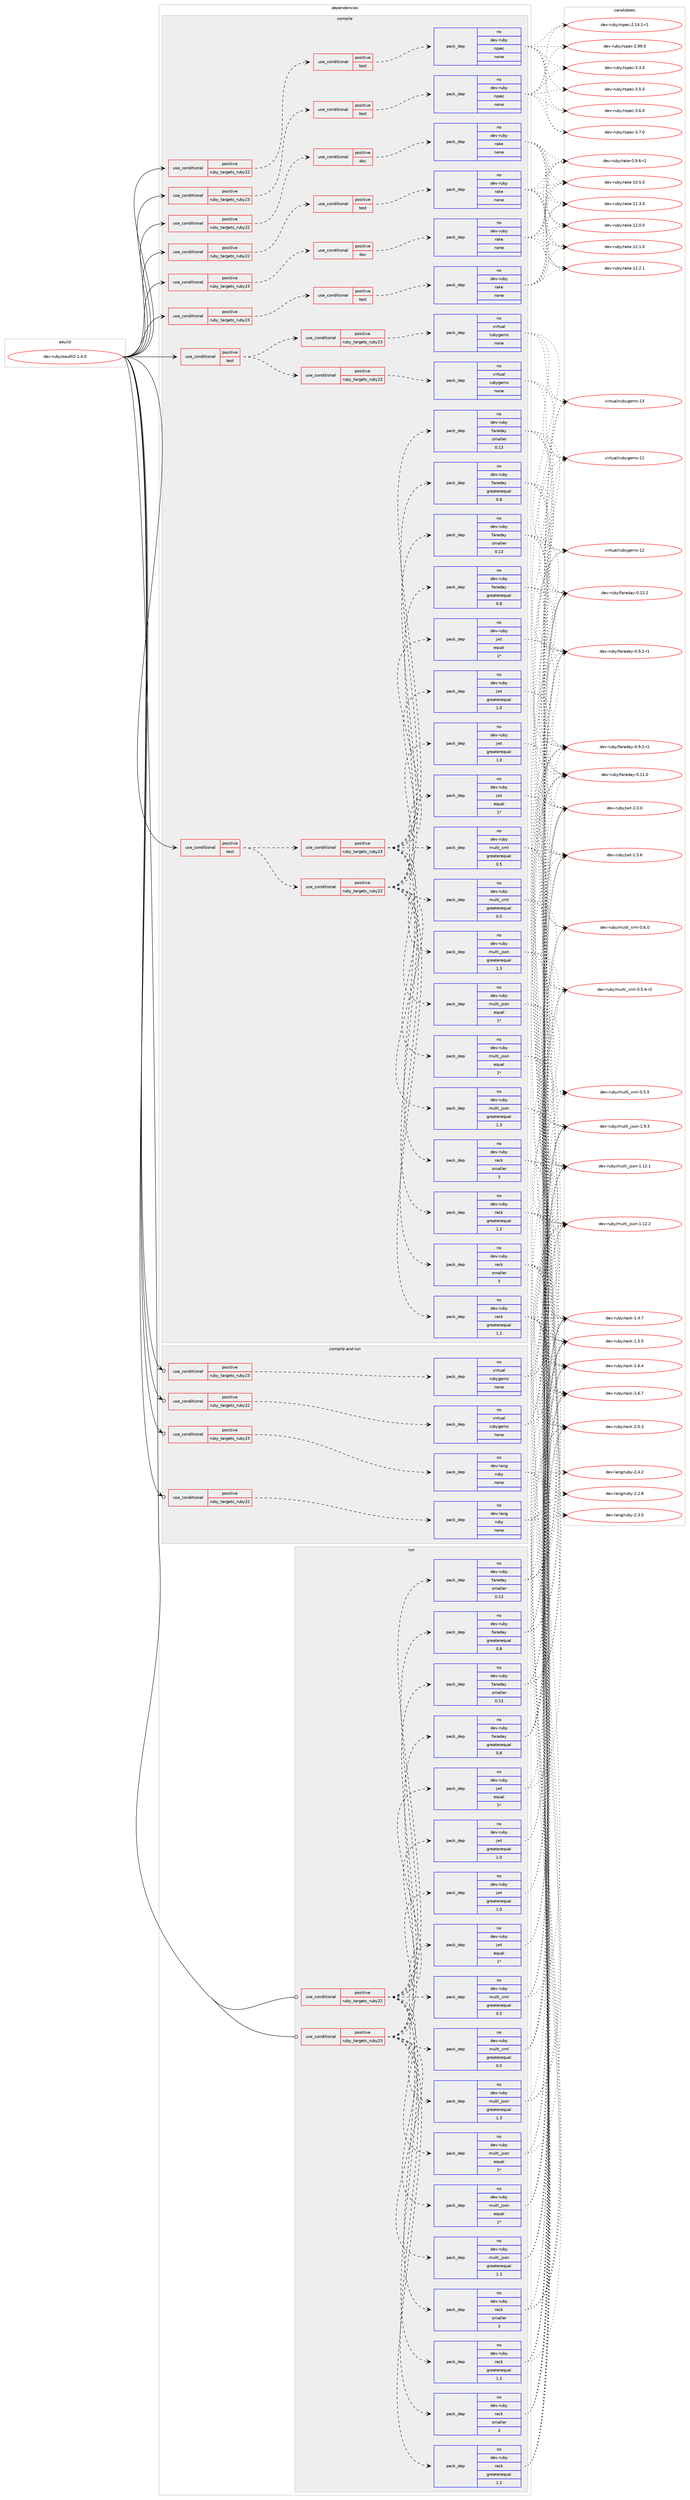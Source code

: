 digraph prolog {

# *************
# Graph options
# *************

newrank=true;
concentrate=true;
compound=true;
graph [rankdir=LR,fontname=Helvetica,fontsize=10,ranksep=1.5];#, ranksep=2.5, nodesep=0.2];
edge  [arrowhead=vee];
node  [fontname=Helvetica,fontsize=10];

# **********
# The ebuild
# **********

subgraph cluster_leftcol {
color=gray;
rank=same;
label=<<i>ebuild</i>>;
id [label="dev-ruby/oauth2-1.4.0", color=red, width=4, href="../dev-ruby/oauth2-1.4.0.svg"];
}

# ****************
# The dependencies
# ****************

subgraph cluster_midcol {
color=gray;
label=<<i>dependencies</i>>;
subgraph cluster_compile {
fillcolor="#eeeeee";
style=filled;
label=<<i>compile</i>>;
subgraph cond63906 {
dependency251743 [label=<<TABLE BORDER="0" CELLBORDER="1" CELLSPACING="0" CELLPADDING="4"><TR><TD ROWSPAN="3" CELLPADDING="10">use_conditional</TD></TR><TR><TD>positive</TD></TR><TR><TD>ruby_targets_ruby22</TD></TR></TABLE>>, shape=none, color=red];
subgraph cond63907 {
dependency251744 [label=<<TABLE BORDER="0" CELLBORDER="1" CELLSPACING="0" CELLPADDING="4"><TR><TD ROWSPAN="3" CELLPADDING="10">use_conditional</TD></TR><TR><TD>positive</TD></TR><TR><TD>doc</TD></TR></TABLE>>, shape=none, color=red];
subgraph pack183732 {
dependency251745 [label=<<TABLE BORDER="0" CELLBORDER="1" CELLSPACING="0" CELLPADDING="4" WIDTH="220"><TR><TD ROWSPAN="6" CELLPADDING="30">pack_dep</TD></TR><TR><TD WIDTH="110">no</TD></TR><TR><TD>dev-ruby</TD></TR><TR><TD>rake</TD></TR><TR><TD>none</TD></TR><TR><TD></TD></TR></TABLE>>, shape=none, color=blue];
}
dependency251744:e -> dependency251745:w [weight=20,style="dashed",arrowhead="vee"];
}
dependency251743:e -> dependency251744:w [weight=20,style="dashed",arrowhead="vee"];
}
id:e -> dependency251743:w [weight=20,style="solid",arrowhead="vee"];
subgraph cond63908 {
dependency251746 [label=<<TABLE BORDER="0" CELLBORDER="1" CELLSPACING="0" CELLPADDING="4"><TR><TD ROWSPAN="3" CELLPADDING="10">use_conditional</TD></TR><TR><TD>positive</TD></TR><TR><TD>ruby_targets_ruby22</TD></TR></TABLE>>, shape=none, color=red];
subgraph cond63909 {
dependency251747 [label=<<TABLE BORDER="0" CELLBORDER="1" CELLSPACING="0" CELLPADDING="4"><TR><TD ROWSPAN="3" CELLPADDING="10">use_conditional</TD></TR><TR><TD>positive</TD></TR><TR><TD>test</TD></TR></TABLE>>, shape=none, color=red];
subgraph pack183733 {
dependency251748 [label=<<TABLE BORDER="0" CELLBORDER="1" CELLSPACING="0" CELLPADDING="4" WIDTH="220"><TR><TD ROWSPAN="6" CELLPADDING="30">pack_dep</TD></TR><TR><TD WIDTH="110">no</TD></TR><TR><TD>dev-ruby</TD></TR><TR><TD>rake</TD></TR><TR><TD>none</TD></TR><TR><TD></TD></TR></TABLE>>, shape=none, color=blue];
}
dependency251747:e -> dependency251748:w [weight=20,style="dashed",arrowhead="vee"];
}
dependency251746:e -> dependency251747:w [weight=20,style="dashed",arrowhead="vee"];
}
id:e -> dependency251746:w [weight=20,style="solid",arrowhead="vee"];
subgraph cond63910 {
dependency251749 [label=<<TABLE BORDER="0" CELLBORDER="1" CELLSPACING="0" CELLPADDING="4"><TR><TD ROWSPAN="3" CELLPADDING="10">use_conditional</TD></TR><TR><TD>positive</TD></TR><TR><TD>ruby_targets_ruby22</TD></TR></TABLE>>, shape=none, color=red];
subgraph cond63911 {
dependency251750 [label=<<TABLE BORDER="0" CELLBORDER="1" CELLSPACING="0" CELLPADDING="4"><TR><TD ROWSPAN="3" CELLPADDING="10">use_conditional</TD></TR><TR><TD>positive</TD></TR><TR><TD>test</TD></TR></TABLE>>, shape=none, color=red];
subgraph pack183734 {
dependency251751 [label=<<TABLE BORDER="0" CELLBORDER="1" CELLSPACING="0" CELLPADDING="4" WIDTH="220"><TR><TD ROWSPAN="6" CELLPADDING="30">pack_dep</TD></TR><TR><TD WIDTH="110">no</TD></TR><TR><TD>dev-ruby</TD></TR><TR><TD>rspec</TD></TR><TR><TD>none</TD></TR><TR><TD></TD></TR></TABLE>>, shape=none, color=blue];
}
dependency251750:e -> dependency251751:w [weight=20,style="dashed",arrowhead="vee"];
}
dependency251749:e -> dependency251750:w [weight=20,style="dashed",arrowhead="vee"];
}
id:e -> dependency251749:w [weight=20,style="solid",arrowhead="vee"];
subgraph cond63912 {
dependency251752 [label=<<TABLE BORDER="0" CELLBORDER="1" CELLSPACING="0" CELLPADDING="4"><TR><TD ROWSPAN="3" CELLPADDING="10">use_conditional</TD></TR><TR><TD>positive</TD></TR><TR><TD>ruby_targets_ruby23</TD></TR></TABLE>>, shape=none, color=red];
subgraph cond63913 {
dependency251753 [label=<<TABLE BORDER="0" CELLBORDER="1" CELLSPACING="0" CELLPADDING="4"><TR><TD ROWSPAN="3" CELLPADDING="10">use_conditional</TD></TR><TR><TD>positive</TD></TR><TR><TD>doc</TD></TR></TABLE>>, shape=none, color=red];
subgraph pack183735 {
dependency251754 [label=<<TABLE BORDER="0" CELLBORDER="1" CELLSPACING="0" CELLPADDING="4" WIDTH="220"><TR><TD ROWSPAN="6" CELLPADDING="30">pack_dep</TD></TR><TR><TD WIDTH="110">no</TD></TR><TR><TD>dev-ruby</TD></TR><TR><TD>rake</TD></TR><TR><TD>none</TD></TR><TR><TD></TD></TR></TABLE>>, shape=none, color=blue];
}
dependency251753:e -> dependency251754:w [weight=20,style="dashed",arrowhead="vee"];
}
dependency251752:e -> dependency251753:w [weight=20,style="dashed",arrowhead="vee"];
}
id:e -> dependency251752:w [weight=20,style="solid",arrowhead="vee"];
subgraph cond63914 {
dependency251755 [label=<<TABLE BORDER="0" CELLBORDER="1" CELLSPACING="0" CELLPADDING="4"><TR><TD ROWSPAN="3" CELLPADDING="10">use_conditional</TD></TR><TR><TD>positive</TD></TR><TR><TD>ruby_targets_ruby23</TD></TR></TABLE>>, shape=none, color=red];
subgraph cond63915 {
dependency251756 [label=<<TABLE BORDER="0" CELLBORDER="1" CELLSPACING="0" CELLPADDING="4"><TR><TD ROWSPAN="3" CELLPADDING="10">use_conditional</TD></TR><TR><TD>positive</TD></TR><TR><TD>test</TD></TR></TABLE>>, shape=none, color=red];
subgraph pack183736 {
dependency251757 [label=<<TABLE BORDER="0" CELLBORDER="1" CELLSPACING="0" CELLPADDING="4" WIDTH="220"><TR><TD ROWSPAN="6" CELLPADDING="30">pack_dep</TD></TR><TR><TD WIDTH="110">no</TD></TR><TR><TD>dev-ruby</TD></TR><TR><TD>rake</TD></TR><TR><TD>none</TD></TR><TR><TD></TD></TR></TABLE>>, shape=none, color=blue];
}
dependency251756:e -> dependency251757:w [weight=20,style="dashed",arrowhead="vee"];
}
dependency251755:e -> dependency251756:w [weight=20,style="dashed",arrowhead="vee"];
}
id:e -> dependency251755:w [weight=20,style="solid",arrowhead="vee"];
subgraph cond63916 {
dependency251758 [label=<<TABLE BORDER="0" CELLBORDER="1" CELLSPACING="0" CELLPADDING="4"><TR><TD ROWSPAN="3" CELLPADDING="10">use_conditional</TD></TR><TR><TD>positive</TD></TR><TR><TD>ruby_targets_ruby23</TD></TR></TABLE>>, shape=none, color=red];
subgraph cond63917 {
dependency251759 [label=<<TABLE BORDER="0" CELLBORDER="1" CELLSPACING="0" CELLPADDING="4"><TR><TD ROWSPAN="3" CELLPADDING="10">use_conditional</TD></TR><TR><TD>positive</TD></TR><TR><TD>test</TD></TR></TABLE>>, shape=none, color=red];
subgraph pack183737 {
dependency251760 [label=<<TABLE BORDER="0" CELLBORDER="1" CELLSPACING="0" CELLPADDING="4" WIDTH="220"><TR><TD ROWSPAN="6" CELLPADDING="30">pack_dep</TD></TR><TR><TD WIDTH="110">no</TD></TR><TR><TD>dev-ruby</TD></TR><TR><TD>rspec</TD></TR><TR><TD>none</TD></TR><TR><TD></TD></TR></TABLE>>, shape=none, color=blue];
}
dependency251759:e -> dependency251760:w [weight=20,style="dashed",arrowhead="vee"];
}
dependency251758:e -> dependency251759:w [weight=20,style="dashed",arrowhead="vee"];
}
id:e -> dependency251758:w [weight=20,style="solid",arrowhead="vee"];
subgraph cond63918 {
dependency251761 [label=<<TABLE BORDER="0" CELLBORDER="1" CELLSPACING="0" CELLPADDING="4"><TR><TD ROWSPAN="3" CELLPADDING="10">use_conditional</TD></TR><TR><TD>positive</TD></TR><TR><TD>test</TD></TR></TABLE>>, shape=none, color=red];
subgraph cond63919 {
dependency251762 [label=<<TABLE BORDER="0" CELLBORDER="1" CELLSPACING="0" CELLPADDING="4"><TR><TD ROWSPAN="3" CELLPADDING="10">use_conditional</TD></TR><TR><TD>positive</TD></TR><TR><TD>ruby_targets_ruby22</TD></TR></TABLE>>, shape=none, color=red];
subgraph pack183738 {
dependency251763 [label=<<TABLE BORDER="0" CELLBORDER="1" CELLSPACING="0" CELLPADDING="4" WIDTH="220"><TR><TD ROWSPAN="6" CELLPADDING="30">pack_dep</TD></TR><TR><TD WIDTH="110">no</TD></TR><TR><TD>dev-ruby</TD></TR><TR><TD>faraday</TD></TR><TR><TD>greaterequal</TD></TR><TR><TD>0.8</TD></TR></TABLE>>, shape=none, color=blue];
}
dependency251762:e -> dependency251763:w [weight=20,style="dashed",arrowhead="vee"];
subgraph pack183739 {
dependency251764 [label=<<TABLE BORDER="0" CELLBORDER="1" CELLSPACING="0" CELLPADDING="4" WIDTH="220"><TR><TD ROWSPAN="6" CELLPADDING="30">pack_dep</TD></TR><TR><TD WIDTH="110">no</TD></TR><TR><TD>dev-ruby</TD></TR><TR><TD>faraday</TD></TR><TR><TD>smaller</TD></TR><TR><TD>0.13</TD></TR></TABLE>>, shape=none, color=blue];
}
dependency251762:e -> dependency251764:w [weight=20,style="dashed",arrowhead="vee"];
subgraph pack183740 {
dependency251765 [label=<<TABLE BORDER="0" CELLBORDER="1" CELLSPACING="0" CELLPADDING="4" WIDTH="220"><TR><TD ROWSPAN="6" CELLPADDING="30">pack_dep</TD></TR><TR><TD WIDTH="110">no</TD></TR><TR><TD>dev-ruby</TD></TR><TR><TD>jwt</TD></TR><TR><TD>greaterequal</TD></TR><TR><TD>1.0</TD></TR></TABLE>>, shape=none, color=blue];
}
dependency251762:e -> dependency251765:w [weight=20,style="dashed",arrowhead="vee"];
subgraph pack183741 {
dependency251766 [label=<<TABLE BORDER="0" CELLBORDER="1" CELLSPACING="0" CELLPADDING="4" WIDTH="220"><TR><TD ROWSPAN="6" CELLPADDING="30">pack_dep</TD></TR><TR><TD WIDTH="110">no</TD></TR><TR><TD>dev-ruby</TD></TR><TR><TD>jwt</TD></TR><TR><TD>equal</TD></TR><TR><TD>1*</TD></TR></TABLE>>, shape=none, color=blue];
}
dependency251762:e -> dependency251766:w [weight=20,style="dashed",arrowhead="vee"];
subgraph pack183742 {
dependency251767 [label=<<TABLE BORDER="0" CELLBORDER="1" CELLSPACING="0" CELLPADDING="4" WIDTH="220"><TR><TD ROWSPAN="6" CELLPADDING="30">pack_dep</TD></TR><TR><TD WIDTH="110">no</TD></TR><TR><TD>dev-ruby</TD></TR><TR><TD>multi_json</TD></TR><TR><TD>greaterequal</TD></TR><TR><TD>1.3</TD></TR></TABLE>>, shape=none, color=blue];
}
dependency251762:e -> dependency251767:w [weight=20,style="dashed",arrowhead="vee"];
subgraph pack183743 {
dependency251768 [label=<<TABLE BORDER="0" CELLBORDER="1" CELLSPACING="0" CELLPADDING="4" WIDTH="220"><TR><TD ROWSPAN="6" CELLPADDING="30">pack_dep</TD></TR><TR><TD WIDTH="110">no</TD></TR><TR><TD>dev-ruby</TD></TR><TR><TD>multi_json</TD></TR><TR><TD>equal</TD></TR><TR><TD>1*</TD></TR></TABLE>>, shape=none, color=blue];
}
dependency251762:e -> dependency251768:w [weight=20,style="dashed",arrowhead="vee"];
subgraph pack183744 {
dependency251769 [label=<<TABLE BORDER="0" CELLBORDER="1" CELLSPACING="0" CELLPADDING="4" WIDTH="220"><TR><TD ROWSPAN="6" CELLPADDING="30">pack_dep</TD></TR><TR><TD WIDTH="110">no</TD></TR><TR><TD>dev-ruby</TD></TR><TR><TD>multi_xml</TD></TR><TR><TD>greaterequal</TD></TR><TR><TD>0.5</TD></TR></TABLE>>, shape=none, color=blue];
}
dependency251762:e -> dependency251769:w [weight=20,style="dashed",arrowhead="vee"];
subgraph pack183745 {
dependency251770 [label=<<TABLE BORDER="0" CELLBORDER="1" CELLSPACING="0" CELLPADDING="4" WIDTH="220"><TR><TD ROWSPAN="6" CELLPADDING="30">pack_dep</TD></TR><TR><TD WIDTH="110">no</TD></TR><TR><TD>dev-ruby</TD></TR><TR><TD>rack</TD></TR><TR><TD>greaterequal</TD></TR><TR><TD>1.2</TD></TR></TABLE>>, shape=none, color=blue];
}
dependency251762:e -> dependency251770:w [weight=20,style="dashed",arrowhead="vee"];
subgraph pack183746 {
dependency251771 [label=<<TABLE BORDER="0" CELLBORDER="1" CELLSPACING="0" CELLPADDING="4" WIDTH="220"><TR><TD ROWSPAN="6" CELLPADDING="30">pack_dep</TD></TR><TR><TD WIDTH="110">no</TD></TR><TR><TD>dev-ruby</TD></TR><TR><TD>rack</TD></TR><TR><TD>smaller</TD></TR><TR><TD>3</TD></TR></TABLE>>, shape=none, color=blue];
}
dependency251762:e -> dependency251771:w [weight=20,style="dashed",arrowhead="vee"];
}
dependency251761:e -> dependency251762:w [weight=20,style="dashed",arrowhead="vee"];
subgraph cond63920 {
dependency251772 [label=<<TABLE BORDER="0" CELLBORDER="1" CELLSPACING="0" CELLPADDING="4"><TR><TD ROWSPAN="3" CELLPADDING="10">use_conditional</TD></TR><TR><TD>positive</TD></TR><TR><TD>ruby_targets_ruby23</TD></TR></TABLE>>, shape=none, color=red];
subgraph pack183747 {
dependency251773 [label=<<TABLE BORDER="0" CELLBORDER="1" CELLSPACING="0" CELLPADDING="4" WIDTH="220"><TR><TD ROWSPAN="6" CELLPADDING="30">pack_dep</TD></TR><TR><TD WIDTH="110">no</TD></TR><TR><TD>dev-ruby</TD></TR><TR><TD>faraday</TD></TR><TR><TD>greaterequal</TD></TR><TR><TD>0.8</TD></TR></TABLE>>, shape=none, color=blue];
}
dependency251772:e -> dependency251773:w [weight=20,style="dashed",arrowhead="vee"];
subgraph pack183748 {
dependency251774 [label=<<TABLE BORDER="0" CELLBORDER="1" CELLSPACING="0" CELLPADDING="4" WIDTH="220"><TR><TD ROWSPAN="6" CELLPADDING="30">pack_dep</TD></TR><TR><TD WIDTH="110">no</TD></TR><TR><TD>dev-ruby</TD></TR><TR><TD>faraday</TD></TR><TR><TD>smaller</TD></TR><TR><TD>0.13</TD></TR></TABLE>>, shape=none, color=blue];
}
dependency251772:e -> dependency251774:w [weight=20,style="dashed",arrowhead="vee"];
subgraph pack183749 {
dependency251775 [label=<<TABLE BORDER="0" CELLBORDER="1" CELLSPACING="0" CELLPADDING="4" WIDTH="220"><TR><TD ROWSPAN="6" CELLPADDING="30">pack_dep</TD></TR><TR><TD WIDTH="110">no</TD></TR><TR><TD>dev-ruby</TD></TR><TR><TD>jwt</TD></TR><TR><TD>greaterequal</TD></TR><TR><TD>1.0</TD></TR></TABLE>>, shape=none, color=blue];
}
dependency251772:e -> dependency251775:w [weight=20,style="dashed",arrowhead="vee"];
subgraph pack183750 {
dependency251776 [label=<<TABLE BORDER="0" CELLBORDER="1" CELLSPACING="0" CELLPADDING="4" WIDTH="220"><TR><TD ROWSPAN="6" CELLPADDING="30">pack_dep</TD></TR><TR><TD WIDTH="110">no</TD></TR><TR><TD>dev-ruby</TD></TR><TR><TD>jwt</TD></TR><TR><TD>equal</TD></TR><TR><TD>1*</TD></TR></TABLE>>, shape=none, color=blue];
}
dependency251772:e -> dependency251776:w [weight=20,style="dashed",arrowhead="vee"];
subgraph pack183751 {
dependency251777 [label=<<TABLE BORDER="0" CELLBORDER="1" CELLSPACING="0" CELLPADDING="4" WIDTH="220"><TR><TD ROWSPAN="6" CELLPADDING="30">pack_dep</TD></TR><TR><TD WIDTH="110">no</TD></TR><TR><TD>dev-ruby</TD></TR><TR><TD>multi_json</TD></TR><TR><TD>greaterequal</TD></TR><TR><TD>1.3</TD></TR></TABLE>>, shape=none, color=blue];
}
dependency251772:e -> dependency251777:w [weight=20,style="dashed",arrowhead="vee"];
subgraph pack183752 {
dependency251778 [label=<<TABLE BORDER="0" CELLBORDER="1" CELLSPACING="0" CELLPADDING="4" WIDTH="220"><TR><TD ROWSPAN="6" CELLPADDING="30">pack_dep</TD></TR><TR><TD WIDTH="110">no</TD></TR><TR><TD>dev-ruby</TD></TR><TR><TD>multi_json</TD></TR><TR><TD>equal</TD></TR><TR><TD>1*</TD></TR></TABLE>>, shape=none, color=blue];
}
dependency251772:e -> dependency251778:w [weight=20,style="dashed",arrowhead="vee"];
subgraph pack183753 {
dependency251779 [label=<<TABLE BORDER="0" CELLBORDER="1" CELLSPACING="0" CELLPADDING="4" WIDTH="220"><TR><TD ROWSPAN="6" CELLPADDING="30">pack_dep</TD></TR><TR><TD WIDTH="110">no</TD></TR><TR><TD>dev-ruby</TD></TR><TR><TD>multi_xml</TD></TR><TR><TD>greaterequal</TD></TR><TR><TD>0.5</TD></TR></TABLE>>, shape=none, color=blue];
}
dependency251772:e -> dependency251779:w [weight=20,style="dashed",arrowhead="vee"];
subgraph pack183754 {
dependency251780 [label=<<TABLE BORDER="0" CELLBORDER="1" CELLSPACING="0" CELLPADDING="4" WIDTH="220"><TR><TD ROWSPAN="6" CELLPADDING="30">pack_dep</TD></TR><TR><TD WIDTH="110">no</TD></TR><TR><TD>dev-ruby</TD></TR><TR><TD>rack</TD></TR><TR><TD>greaterequal</TD></TR><TR><TD>1.2</TD></TR></TABLE>>, shape=none, color=blue];
}
dependency251772:e -> dependency251780:w [weight=20,style="dashed",arrowhead="vee"];
subgraph pack183755 {
dependency251781 [label=<<TABLE BORDER="0" CELLBORDER="1" CELLSPACING="0" CELLPADDING="4" WIDTH="220"><TR><TD ROWSPAN="6" CELLPADDING="30">pack_dep</TD></TR><TR><TD WIDTH="110">no</TD></TR><TR><TD>dev-ruby</TD></TR><TR><TD>rack</TD></TR><TR><TD>smaller</TD></TR><TR><TD>3</TD></TR></TABLE>>, shape=none, color=blue];
}
dependency251772:e -> dependency251781:w [weight=20,style="dashed",arrowhead="vee"];
}
dependency251761:e -> dependency251772:w [weight=20,style="dashed",arrowhead="vee"];
}
id:e -> dependency251761:w [weight=20,style="solid",arrowhead="vee"];
subgraph cond63921 {
dependency251782 [label=<<TABLE BORDER="0" CELLBORDER="1" CELLSPACING="0" CELLPADDING="4"><TR><TD ROWSPAN="3" CELLPADDING="10">use_conditional</TD></TR><TR><TD>positive</TD></TR><TR><TD>test</TD></TR></TABLE>>, shape=none, color=red];
subgraph cond63922 {
dependency251783 [label=<<TABLE BORDER="0" CELLBORDER="1" CELLSPACING="0" CELLPADDING="4"><TR><TD ROWSPAN="3" CELLPADDING="10">use_conditional</TD></TR><TR><TD>positive</TD></TR><TR><TD>ruby_targets_ruby22</TD></TR></TABLE>>, shape=none, color=red];
subgraph pack183756 {
dependency251784 [label=<<TABLE BORDER="0" CELLBORDER="1" CELLSPACING="0" CELLPADDING="4" WIDTH="220"><TR><TD ROWSPAN="6" CELLPADDING="30">pack_dep</TD></TR><TR><TD WIDTH="110">no</TD></TR><TR><TD>virtual</TD></TR><TR><TD>rubygems</TD></TR><TR><TD>none</TD></TR><TR><TD></TD></TR></TABLE>>, shape=none, color=blue];
}
dependency251783:e -> dependency251784:w [weight=20,style="dashed",arrowhead="vee"];
}
dependency251782:e -> dependency251783:w [weight=20,style="dashed",arrowhead="vee"];
subgraph cond63923 {
dependency251785 [label=<<TABLE BORDER="0" CELLBORDER="1" CELLSPACING="0" CELLPADDING="4"><TR><TD ROWSPAN="3" CELLPADDING="10">use_conditional</TD></TR><TR><TD>positive</TD></TR><TR><TD>ruby_targets_ruby23</TD></TR></TABLE>>, shape=none, color=red];
subgraph pack183757 {
dependency251786 [label=<<TABLE BORDER="0" CELLBORDER="1" CELLSPACING="0" CELLPADDING="4" WIDTH="220"><TR><TD ROWSPAN="6" CELLPADDING="30">pack_dep</TD></TR><TR><TD WIDTH="110">no</TD></TR><TR><TD>virtual</TD></TR><TR><TD>rubygems</TD></TR><TR><TD>none</TD></TR><TR><TD></TD></TR></TABLE>>, shape=none, color=blue];
}
dependency251785:e -> dependency251786:w [weight=20,style="dashed",arrowhead="vee"];
}
dependency251782:e -> dependency251785:w [weight=20,style="dashed",arrowhead="vee"];
}
id:e -> dependency251782:w [weight=20,style="solid",arrowhead="vee"];
}
subgraph cluster_compileandrun {
fillcolor="#eeeeee";
style=filled;
label=<<i>compile and run</i>>;
subgraph cond63924 {
dependency251787 [label=<<TABLE BORDER="0" CELLBORDER="1" CELLSPACING="0" CELLPADDING="4"><TR><TD ROWSPAN="3" CELLPADDING="10">use_conditional</TD></TR><TR><TD>positive</TD></TR><TR><TD>ruby_targets_ruby22</TD></TR></TABLE>>, shape=none, color=red];
subgraph pack183758 {
dependency251788 [label=<<TABLE BORDER="0" CELLBORDER="1" CELLSPACING="0" CELLPADDING="4" WIDTH="220"><TR><TD ROWSPAN="6" CELLPADDING="30">pack_dep</TD></TR><TR><TD WIDTH="110">no</TD></TR><TR><TD>dev-lang</TD></TR><TR><TD>ruby</TD></TR><TR><TD>none</TD></TR><TR><TD></TD></TR></TABLE>>, shape=none, color=blue];
}
dependency251787:e -> dependency251788:w [weight=20,style="dashed",arrowhead="vee"];
}
id:e -> dependency251787:w [weight=20,style="solid",arrowhead="odotvee"];
subgraph cond63925 {
dependency251789 [label=<<TABLE BORDER="0" CELLBORDER="1" CELLSPACING="0" CELLPADDING="4"><TR><TD ROWSPAN="3" CELLPADDING="10">use_conditional</TD></TR><TR><TD>positive</TD></TR><TR><TD>ruby_targets_ruby22</TD></TR></TABLE>>, shape=none, color=red];
subgraph pack183759 {
dependency251790 [label=<<TABLE BORDER="0" CELLBORDER="1" CELLSPACING="0" CELLPADDING="4" WIDTH="220"><TR><TD ROWSPAN="6" CELLPADDING="30">pack_dep</TD></TR><TR><TD WIDTH="110">no</TD></TR><TR><TD>virtual</TD></TR><TR><TD>rubygems</TD></TR><TR><TD>none</TD></TR><TR><TD></TD></TR></TABLE>>, shape=none, color=blue];
}
dependency251789:e -> dependency251790:w [weight=20,style="dashed",arrowhead="vee"];
}
id:e -> dependency251789:w [weight=20,style="solid",arrowhead="odotvee"];
subgraph cond63926 {
dependency251791 [label=<<TABLE BORDER="0" CELLBORDER="1" CELLSPACING="0" CELLPADDING="4"><TR><TD ROWSPAN="3" CELLPADDING="10">use_conditional</TD></TR><TR><TD>positive</TD></TR><TR><TD>ruby_targets_ruby23</TD></TR></TABLE>>, shape=none, color=red];
subgraph pack183760 {
dependency251792 [label=<<TABLE BORDER="0" CELLBORDER="1" CELLSPACING="0" CELLPADDING="4" WIDTH="220"><TR><TD ROWSPAN="6" CELLPADDING="30">pack_dep</TD></TR><TR><TD WIDTH="110">no</TD></TR><TR><TD>dev-lang</TD></TR><TR><TD>ruby</TD></TR><TR><TD>none</TD></TR><TR><TD></TD></TR></TABLE>>, shape=none, color=blue];
}
dependency251791:e -> dependency251792:w [weight=20,style="dashed",arrowhead="vee"];
}
id:e -> dependency251791:w [weight=20,style="solid",arrowhead="odotvee"];
subgraph cond63927 {
dependency251793 [label=<<TABLE BORDER="0" CELLBORDER="1" CELLSPACING="0" CELLPADDING="4"><TR><TD ROWSPAN="3" CELLPADDING="10">use_conditional</TD></TR><TR><TD>positive</TD></TR><TR><TD>ruby_targets_ruby23</TD></TR></TABLE>>, shape=none, color=red];
subgraph pack183761 {
dependency251794 [label=<<TABLE BORDER="0" CELLBORDER="1" CELLSPACING="0" CELLPADDING="4" WIDTH="220"><TR><TD ROWSPAN="6" CELLPADDING="30">pack_dep</TD></TR><TR><TD WIDTH="110">no</TD></TR><TR><TD>virtual</TD></TR><TR><TD>rubygems</TD></TR><TR><TD>none</TD></TR><TR><TD></TD></TR></TABLE>>, shape=none, color=blue];
}
dependency251793:e -> dependency251794:w [weight=20,style="dashed",arrowhead="vee"];
}
id:e -> dependency251793:w [weight=20,style="solid",arrowhead="odotvee"];
}
subgraph cluster_run {
fillcolor="#eeeeee";
style=filled;
label=<<i>run</i>>;
subgraph cond63928 {
dependency251795 [label=<<TABLE BORDER="0" CELLBORDER="1" CELLSPACING="0" CELLPADDING="4"><TR><TD ROWSPAN="3" CELLPADDING="10">use_conditional</TD></TR><TR><TD>positive</TD></TR><TR><TD>ruby_targets_ruby22</TD></TR></TABLE>>, shape=none, color=red];
subgraph pack183762 {
dependency251796 [label=<<TABLE BORDER="0" CELLBORDER="1" CELLSPACING="0" CELLPADDING="4" WIDTH="220"><TR><TD ROWSPAN="6" CELLPADDING="30">pack_dep</TD></TR><TR><TD WIDTH="110">no</TD></TR><TR><TD>dev-ruby</TD></TR><TR><TD>faraday</TD></TR><TR><TD>greaterequal</TD></TR><TR><TD>0.8</TD></TR></TABLE>>, shape=none, color=blue];
}
dependency251795:e -> dependency251796:w [weight=20,style="dashed",arrowhead="vee"];
subgraph pack183763 {
dependency251797 [label=<<TABLE BORDER="0" CELLBORDER="1" CELLSPACING="0" CELLPADDING="4" WIDTH="220"><TR><TD ROWSPAN="6" CELLPADDING="30">pack_dep</TD></TR><TR><TD WIDTH="110">no</TD></TR><TR><TD>dev-ruby</TD></TR><TR><TD>faraday</TD></TR><TR><TD>smaller</TD></TR><TR><TD>0.13</TD></TR></TABLE>>, shape=none, color=blue];
}
dependency251795:e -> dependency251797:w [weight=20,style="dashed",arrowhead="vee"];
subgraph pack183764 {
dependency251798 [label=<<TABLE BORDER="0" CELLBORDER="1" CELLSPACING="0" CELLPADDING="4" WIDTH="220"><TR><TD ROWSPAN="6" CELLPADDING="30">pack_dep</TD></TR><TR><TD WIDTH="110">no</TD></TR><TR><TD>dev-ruby</TD></TR><TR><TD>jwt</TD></TR><TR><TD>greaterequal</TD></TR><TR><TD>1.0</TD></TR></TABLE>>, shape=none, color=blue];
}
dependency251795:e -> dependency251798:w [weight=20,style="dashed",arrowhead="vee"];
subgraph pack183765 {
dependency251799 [label=<<TABLE BORDER="0" CELLBORDER="1" CELLSPACING="0" CELLPADDING="4" WIDTH="220"><TR><TD ROWSPAN="6" CELLPADDING="30">pack_dep</TD></TR><TR><TD WIDTH="110">no</TD></TR><TR><TD>dev-ruby</TD></TR><TR><TD>jwt</TD></TR><TR><TD>equal</TD></TR><TR><TD>1*</TD></TR></TABLE>>, shape=none, color=blue];
}
dependency251795:e -> dependency251799:w [weight=20,style="dashed",arrowhead="vee"];
subgraph pack183766 {
dependency251800 [label=<<TABLE BORDER="0" CELLBORDER="1" CELLSPACING="0" CELLPADDING="4" WIDTH="220"><TR><TD ROWSPAN="6" CELLPADDING="30">pack_dep</TD></TR><TR><TD WIDTH="110">no</TD></TR><TR><TD>dev-ruby</TD></TR><TR><TD>multi_json</TD></TR><TR><TD>greaterequal</TD></TR><TR><TD>1.3</TD></TR></TABLE>>, shape=none, color=blue];
}
dependency251795:e -> dependency251800:w [weight=20,style="dashed",arrowhead="vee"];
subgraph pack183767 {
dependency251801 [label=<<TABLE BORDER="0" CELLBORDER="1" CELLSPACING="0" CELLPADDING="4" WIDTH="220"><TR><TD ROWSPAN="6" CELLPADDING="30">pack_dep</TD></TR><TR><TD WIDTH="110">no</TD></TR><TR><TD>dev-ruby</TD></TR><TR><TD>multi_json</TD></TR><TR><TD>equal</TD></TR><TR><TD>1*</TD></TR></TABLE>>, shape=none, color=blue];
}
dependency251795:e -> dependency251801:w [weight=20,style="dashed",arrowhead="vee"];
subgraph pack183768 {
dependency251802 [label=<<TABLE BORDER="0" CELLBORDER="1" CELLSPACING="0" CELLPADDING="4" WIDTH="220"><TR><TD ROWSPAN="6" CELLPADDING="30">pack_dep</TD></TR><TR><TD WIDTH="110">no</TD></TR><TR><TD>dev-ruby</TD></TR><TR><TD>multi_xml</TD></TR><TR><TD>greaterequal</TD></TR><TR><TD>0.5</TD></TR></TABLE>>, shape=none, color=blue];
}
dependency251795:e -> dependency251802:w [weight=20,style="dashed",arrowhead="vee"];
subgraph pack183769 {
dependency251803 [label=<<TABLE BORDER="0" CELLBORDER="1" CELLSPACING="0" CELLPADDING="4" WIDTH="220"><TR><TD ROWSPAN="6" CELLPADDING="30">pack_dep</TD></TR><TR><TD WIDTH="110">no</TD></TR><TR><TD>dev-ruby</TD></TR><TR><TD>rack</TD></TR><TR><TD>greaterequal</TD></TR><TR><TD>1.2</TD></TR></TABLE>>, shape=none, color=blue];
}
dependency251795:e -> dependency251803:w [weight=20,style="dashed",arrowhead="vee"];
subgraph pack183770 {
dependency251804 [label=<<TABLE BORDER="0" CELLBORDER="1" CELLSPACING="0" CELLPADDING="4" WIDTH="220"><TR><TD ROWSPAN="6" CELLPADDING="30">pack_dep</TD></TR><TR><TD WIDTH="110">no</TD></TR><TR><TD>dev-ruby</TD></TR><TR><TD>rack</TD></TR><TR><TD>smaller</TD></TR><TR><TD>3</TD></TR></TABLE>>, shape=none, color=blue];
}
dependency251795:e -> dependency251804:w [weight=20,style="dashed",arrowhead="vee"];
}
id:e -> dependency251795:w [weight=20,style="solid",arrowhead="odot"];
subgraph cond63929 {
dependency251805 [label=<<TABLE BORDER="0" CELLBORDER="1" CELLSPACING="0" CELLPADDING="4"><TR><TD ROWSPAN="3" CELLPADDING="10">use_conditional</TD></TR><TR><TD>positive</TD></TR><TR><TD>ruby_targets_ruby23</TD></TR></TABLE>>, shape=none, color=red];
subgraph pack183771 {
dependency251806 [label=<<TABLE BORDER="0" CELLBORDER="1" CELLSPACING="0" CELLPADDING="4" WIDTH="220"><TR><TD ROWSPAN="6" CELLPADDING="30">pack_dep</TD></TR><TR><TD WIDTH="110">no</TD></TR><TR><TD>dev-ruby</TD></TR><TR><TD>faraday</TD></TR><TR><TD>greaterequal</TD></TR><TR><TD>0.8</TD></TR></TABLE>>, shape=none, color=blue];
}
dependency251805:e -> dependency251806:w [weight=20,style="dashed",arrowhead="vee"];
subgraph pack183772 {
dependency251807 [label=<<TABLE BORDER="0" CELLBORDER="1" CELLSPACING="0" CELLPADDING="4" WIDTH="220"><TR><TD ROWSPAN="6" CELLPADDING="30">pack_dep</TD></TR><TR><TD WIDTH="110">no</TD></TR><TR><TD>dev-ruby</TD></TR><TR><TD>faraday</TD></TR><TR><TD>smaller</TD></TR><TR><TD>0.13</TD></TR></TABLE>>, shape=none, color=blue];
}
dependency251805:e -> dependency251807:w [weight=20,style="dashed",arrowhead="vee"];
subgraph pack183773 {
dependency251808 [label=<<TABLE BORDER="0" CELLBORDER="1" CELLSPACING="0" CELLPADDING="4" WIDTH="220"><TR><TD ROWSPAN="6" CELLPADDING="30">pack_dep</TD></TR><TR><TD WIDTH="110">no</TD></TR><TR><TD>dev-ruby</TD></TR><TR><TD>jwt</TD></TR><TR><TD>greaterequal</TD></TR><TR><TD>1.0</TD></TR></TABLE>>, shape=none, color=blue];
}
dependency251805:e -> dependency251808:w [weight=20,style="dashed",arrowhead="vee"];
subgraph pack183774 {
dependency251809 [label=<<TABLE BORDER="0" CELLBORDER="1" CELLSPACING="0" CELLPADDING="4" WIDTH="220"><TR><TD ROWSPAN="6" CELLPADDING="30">pack_dep</TD></TR><TR><TD WIDTH="110">no</TD></TR><TR><TD>dev-ruby</TD></TR><TR><TD>jwt</TD></TR><TR><TD>equal</TD></TR><TR><TD>1*</TD></TR></TABLE>>, shape=none, color=blue];
}
dependency251805:e -> dependency251809:w [weight=20,style="dashed",arrowhead="vee"];
subgraph pack183775 {
dependency251810 [label=<<TABLE BORDER="0" CELLBORDER="1" CELLSPACING="0" CELLPADDING="4" WIDTH="220"><TR><TD ROWSPAN="6" CELLPADDING="30">pack_dep</TD></TR><TR><TD WIDTH="110">no</TD></TR><TR><TD>dev-ruby</TD></TR><TR><TD>multi_json</TD></TR><TR><TD>greaterequal</TD></TR><TR><TD>1.3</TD></TR></TABLE>>, shape=none, color=blue];
}
dependency251805:e -> dependency251810:w [weight=20,style="dashed",arrowhead="vee"];
subgraph pack183776 {
dependency251811 [label=<<TABLE BORDER="0" CELLBORDER="1" CELLSPACING="0" CELLPADDING="4" WIDTH="220"><TR><TD ROWSPAN="6" CELLPADDING="30">pack_dep</TD></TR><TR><TD WIDTH="110">no</TD></TR><TR><TD>dev-ruby</TD></TR><TR><TD>multi_json</TD></TR><TR><TD>equal</TD></TR><TR><TD>1*</TD></TR></TABLE>>, shape=none, color=blue];
}
dependency251805:e -> dependency251811:w [weight=20,style="dashed",arrowhead="vee"];
subgraph pack183777 {
dependency251812 [label=<<TABLE BORDER="0" CELLBORDER="1" CELLSPACING="0" CELLPADDING="4" WIDTH="220"><TR><TD ROWSPAN="6" CELLPADDING="30">pack_dep</TD></TR><TR><TD WIDTH="110">no</TD></TR><TR><TD>dev-ruby</TD></TR><TR><TD>multi_xml</TD></TR><TR><TD>greaterequal</TD></TR><TR><TD>0.5</TD></TR></TABLE>>, shape=none, color=blue];
}
dependency251805:e -> dependency251812:w [weight=20,style="dashed",arrowhead="vee"];
subgraph pack183778 {
dependency251813 [label=<<TABLE BORDER="0" CELLBORDER="1" CELLSPACING="0" CELLPADDING="4" WIDTH="220"><TR><TD ROWSPAN="6" CELLPADDING="30">pack_dep</TD></TR><TR><TD WIDTH="110">no</TD></TR><TR><TD>dev-ruby</TD></TR><TR><TD>rack</TD></TR><TR><TD>greaterequal</TD></TR><TR><TD>1.2</TD></TR></TABLE>>, shape=none, color=blue];
}
dependency251805:e -> dependency251813:w [weight=20,style="dashed",arrowhead="vee"];
subgraph pack183779 {
dependency251814 [label=<<TABLE BORDER="0" CELLBORDER="1" CELLSPACING="0" CELLPADDING="4" WIDTH="220"><TR><TD ROWSPAN="6" CELLPADDING="30">pack_dep</TD></TR><TR><TD WIDTH="110">no</TD></TR><TR><TD>dev-ruby</TD></TR><TR><TD>rack</TD></TR><TR><TD>smaller</TD></TR><TR><TD>3</TD></TR></TABLE>>, shape=none, color=blue];
}
dependency251805:e -> dependency251814:w [weight=20,style="dashed",arrowhead="vee"];
}
id:e -> dependency251805:w [weight=20,style="solid",arrowhead="odot"];
}
}

# **************
# The candidates
# **************

subgraph cluster_choices {
rank=same;
color=gray;
label=<<i>candidates</i>>;

subgraph choice183732 {
color=black;
nodesep=1;
choice100101118451141179812147114971071014548465746544511449 [label="dev-ruby/rake-0.9.6-r1", color=red, width=4,href="../dev-ruby/rake-0.9.6-r1.svg"];
choice1001011184511411798121471149710710145494846534648 [label="dev-ruby/rake-10.5.0", color=red, width=4,href="../dev-ruby/rake-10.5.0.svg"];
choice1001011184511411798121471149710710145494946514648 [label="dev-ruby/rake-11.3.0", color=red, width=4,href="../dev-ruby/rake-11.3.0.svg"];
choice1001011184511411798121471149710710145495046484648 [label="dev-ruby/rake-12.0.0", color=red, width=4,href="../dev-ruby/rake-12.0.0.svg"];
choice1001011184511411798121471149710710145495046494648 [label="dev-ruby/rake-12.1.0", color=red, width=4,href="../dev-ruby/rake-12.1.0.svg"];
choice1001011184511411798121471149710710145495046504649 [label="dev-ruby/rake-12.2.1", color=red, width=4,href="../dev-ruby/rake-12.2.1.svg"];
dependency251745:e -> choice100101118451141179812147114971071014548465746544511449:w [style=dotted,weight="100"];
dependency251745:e -> choice1001011184511411798121471149710710145494846534648:w [style=dotted,weight="100"];
dependency251745:e -> choice1001011184511411798121471149710710145494946514648:w [style=dotted,weight="100"];
dependency251745:e -> choice1001011184511411798121471149710710145495046484648:w [style=dotted,weight="100"];
dependency251745:e -> choice1001011184511411798121471149710710145495046494648:w [style=dotted,weight="100"];
dependency251745:e -> choice1001011184511411798121471149710710145495046504649:w [style=dotted,weight="100"];
}
subgraph choice183733 {
color=black;
nodesep=1;
choice100101118451141179812147114971071014548465746544511449 [label="dev-ruby/rake-0.9.6-r1", color=red, width=4,href="../dev-ruby/rake-0.9.6-r1.svg"];
choice1001011184511411798121471149710710145494846534648 [label="dev-ruby/rake-10.5.0", color=red, width=4,href="../dev-ruby/rake-10.5.0.svg"];
choice1001011184511411798121471149710710145494946514648 [label="dev-ruby/rake-11.3.0", color=red, width=4,href="../dev-ruby/rake-11.3.0.svg"];
choice1001011184511411798121471149710710145495046484648 [label="dev-ruby/rake-12.0.0", color=red, width=4,href="../dev-ruby/rake-12.0.0.svg"];
choice1001011184511411798121471149710710145495046494648 [label="dev-ruby/rake-12.1.0", color=red, width=4,href="../dev-ruby/rake-12.1.0.svg"];
choice1001011184511411798121471149710710145495046504649 [label="dev-ruby/rake-12.2.1", color=red, width=4,href="../dev-ruby/rake-12.2.1.svg"];
dependency251748:e -> choice100101118451141179812147114971071014548465746544511449:w [style=dotted,weight="100"];
dependency251748:e -> choice1001011184511411798121471149710710145494846534648:w [style=dotted,weight="100"];
dependency251748:e -> choice1001011184511411798121471149710710145494946514648:w [style=dotted,weight="100"];
dependency251748:e -> choice1001011184511411798121471149710710145495046484648:w [style=dotted,weight="100"];
dependency251748:e -> choice1001011184511411798121471149710710145495046494648:w [style=dotted,weight="100"];
dependency251748:e -> choice1001011184511411798121471149710710145495046504649:w [style=dotted,weight="100"];
}
subgraph choice183734 {
color=black;
nodesep=1;
choice10010111845114117981214711411511210199455046495246494511449 [label="dev-ruby/rspec-2.14.1-r1", color=red, width=4,href="../dev-ruby/rspec-2.14.1-r1.svg"];
choice1001011184511411798121471141151121019945504657574648 [label="dev-ruby/rspec-2.99.0", color=red, width=4,href="../dev-ruby/rspec-2.99.0.svg"];
choice10010111845114117981214711411511210199455146514648 [label="dev-ruby/rspec-3.3.0", color=red, width=4,href="../dev-ruby/rspec-3.3.0.svg"];
choice10010111845114117981214711411511210199455146534648 [label="dev-ruby/rspec-3.5.0", color=red, width=4,href="../dev-ruby/rspec-3.5.0.svg"];
choice10010111845114117981214711411511210199455146544648 [label="dev-ruby/rspec-3.6.0", color=red, width=4,href="../dev-ruby/rspec-3.6.0.svg"];
choice10010111845114117981214711411511210199455146554648 [label="dev-ruby/rspec-3.7.0", color=red, width=4,href="../dev-ruby/rspec-3.7.0.svg"];
dependency251751:e -> choice10010111845114117981214711411511210199455046495246494511449:w [style=dotted,weight="100"];
dependency251751:e -> choice1001011184511411798121471141151121019945504657574648:w [style=dotted,weight="100"];
dependency251751:e -> choice10010111845114117981214711411511210199455146514648:w [style=dotted,weight="100"];
dependency251751:e -> choice10010111845114117981214711411511210199455146534648:w [style=dotted,weight="100"];
dependency251751:e -> choice10010111845114117981214711411511210199455146544648:w [style=dotted,weight="100"];
dependency251751:e -> choice10010111845114117981214711411511210199455146554648:w [style=dotted,weight="100"];
}
subgraph choice183735 {
color=black;
nodesep=1;
choice100101118451141179812147114971071014548465746544511449 [label="dev-ruby/rake-0.9.6-r1", color=red, width=4,href="../dev-ruby/rake-0.9.6-r1.svg"];
choice1001011184511411798121471149710710145494846534648 [label="dev-ruby/rake-10.5.0", color=red, width=4,href="../dev-ruby/rake-10.5.0.svg"];
choice1001011184511411798121471149710710145494946514648 [label="dev-ruby/rake-11.3.0", color=red, width=4,href="../dev-ruby/rake-11.3.0.svg"];
choice1001011184511411798121471149710710145495046484648 [label="dev-ruby/rake-12.0.0", color=red, width=4,href="../dev-ruby/rake-12.0.0.svg"];
choice1001011184511411798121471149710710145495046494648 [label="dev-ruby/rake-12.1.0", color=red, width=4,href="../dev-ruby/rake-12.1.0.svg"];
choice1001011184511411798121471149710710145495046504649 [label="dev-ruby/rake-12.2.1", color=red, width=4,href="../dev-ruby/rake-12.2.1.svg"];
dependency251754:e -> choice100101118451141179812147114971071014548465746544511449:w [style=dotted,weight="100"];
dependency251754:e -> choice1001011184511411798121471149710710145494846534648:w [style=dotted,weight="100"];
dependency251754:e -> choice1001011184511411798121471149710710145494946514648:w [style=dotted,weight="100"];
dependency251754:e -> choice1001011184511411798121471149710710145495046484648:w [style=dotted,weight="100"];
dependency251754:e -> choice1001011184511411798121471149710710145495046494648:w [style=dotted,weight="100"];
dependency251754:e -> choice1001011184511411798121471149710710145495046504649:w [style=dotted,weight="100"];
}
subgraph choice183736 {
color=black;
nodesep=1;
choice100101118451141179812147114971071014548465746544511449 [label="dev-ruby/rake-0.9.6-r1", color=red, width=4,href="../dev-ruby/rake-0.9.6-r1.svg"];
choice1001011184511411798121471149710710145494846534648 [label="dev-ruby/rake-10.5.0", color=red, width=4,href="../dev-ruby/rake-10.5.0.svg"];
choice1001011184511411798121471149710710145494946514648 [label="dev-ruby/rake-11.3.0", color=red, width=4,href="../dev-ruby/rake-11.3.0.svg"];
choice1001011184511411798121471149710710145495046484648 [label="dev-ruby/rake-12.0.0", color=red, width=4,href="../dev-ruby/rake-12.0.0.svg"];
choice1001011184511411798121471149710710145495046494648 [label="dev-ruby/rake-12.1.0", color=red, width=4,href="../dev-ruby/rake-12.1.0.svg"];
choice1001011184511411798121471149710710145495046504649 [label="dev-ruby/rake-12.2.1", color=red, width=4,href="../dev-ruby/rake-12.2.1.svg"];
dependency251757:e -> choice100101118451141179812147114971071014548465746544511449:w [style=dotted,weight="100"];
dependency251757:e -> choice1001011184511411798121471149710710145494846534648:w [style=dotted,weight="100"];
dependency251757:e -> choice1001011184511411798121471149710710145494946514648:w [style=dotted,weight="100"];
dependency251757:e -> choice1001011184511411798121471149710710145495046484648:w [style=dotted,weight="100"];
dependency251757:e -> choice1001011184511411798121471149710710145495046494648:w [style=dotted,weight="100"];
dependency251757:e -> choice1001011184511411798121471149710710145495046504649:w [style=dotted,weight="100"];
}
subgraph choice183737 {
color=black;
nodesep=1;
choice10010111845114117981214711411511210199455046495246494511449 [label="dev-ruby/rspec-2.14.1-r1", color=red, width=4,href="../dev-ruby/rspec-2.14.1-r1.svg"];
choice1001011184511411798121471141151121019945504657574648 [label="dev-ruby/rspec-2.99.0", color=red, width=4,href="../dev-ruby/rspec-2.99.0.svg"];
choice10010111845114117981214711411511210199455146514648 [label="dev-ruby/rspec-3.3.0", color=red, width=4,href="../dev-ruby/rspec-3.3.0.svg"];
choice10010111845114117981214711411511210199455146534648 [label="dev-ruby/rspec-3.5.0", color=red, width=4,href="../dev-ruby/rspec-3.5.0.svg"];
choice10010111845114117981214711411511210199455146544648 [label="dev-ruby/rspec-3.6.0", color=red, width=4,href="../dev-ruby/rspec-3.6.0.svg"];
choice10010111845114117981214711411511210199455146554648 [label="dev-ruby/rspec-3.7.0", color=red, width=4,href="../dev-ruby/rspec-3.7.0.svg"];
dependency251760:e -> choice10010111845114117981214711411511210199455046495246494511449:w [style=dotted,weight="100"];
dependency251760:e -> choice1001011184511411798121471141151121019945504657574648:w [style=dotted,weight="100"];
dependency251760:e -> choice10010111845114117981214711411511210199455146514648:w [style=dotted,weight="100"];
dependency251760:e -> choice10010111845114117981214711411511210199455146534648:w [style=dotted,weight="100"];
dependency251760:e -> choice10010111845114117981214711411511210199455146544648:w [style=dotted,weight="100"];
dependency251760:e -> choice10010111845114117981214711411511210199455146554648:w [style=dotted,weight="100"];
}
subgraph choice183738 {
color=black;
nodesep=1;
choice10010111845114117981214710297114971009712145484649494648 [label="dev-ruby/faraday-0.11.0", color=red, width=4,href="../dev-ruby/faraday-0.11.0.svg"];
choice10010111845114117981214710297114971009712145484649504650 [label="dev-ruby/faraday-0.12.2", color=red, width=4,href="../dev-ruby/faraday-0.12.2.svg"];
choice1001011184511411798121471029711497100971214548465746504511449 [label="dev-ruby/faraday-0.9.2-r1", color=red, width=4,href="../dev-ruby/faraday-0.9.2-r1.svg"];
choice1001011184511411798121471029711497100971214548465746504511450 [label="dev-ruby/faraday-0.9.2-r2", color=red, width=4,href="../dev-ruby/faraday-0.9.2-r2.svg"];
dependency251763:e -> choice10010111845114117981214710297114971009712145484649494648:w [style=dotted,weight="100"];
dependency251763:e -> choice10010111845114117981214710297114971009712145484649504650:w [style=dotted,weight="100"];
dependency251763:e -> choice1001011184511411798121471029711497100971214548465746504511449:w [style=dotted,weight="100"];
dependency251763:e -> choice1001011184511411798121471029711497100971214548465746504511450:w [style=dotted,weight="100"];
}
subgraph choice183739 {
color=black;
nodesep=1;
choice10010111845114117981214710297114971009712145484649494648 [label="dev-ruby/faraday-0.11.0", color=red, width=4,href="../dev-ruby/faraday-0.11.0.svg"];
choice10010111845114117981214710297114971009712145484649504650 [label="dev-ruby/faraday-0.12.2", color=red, width=4,href="../dev-ruby/faraday-0.12.2.svg"];
choice1001011184511411798121471029711497100971214548465746504511449 [label="dev-ruby/faraday-0.9.2-r1", color=red, width=4,href="../dev-ruby/faraday-0.9.2-r1.svg"];
choice1001011184511411798121471029711497100971214548465746504511450 [label="dev-ruby/faraday-0.9.2-r2", color=red, width=4,href="../dev-ruby/faraday-0.9.2-r2.svg"];
dependency251764:e -> choice10010111845114117981214710297114971009712145484649494648:w [style=dotted,weight="100"];
dependency251764:e -> choice10010111845114117981214710297114971009712145484649504650:w [style=dotted,weight="100"];
dependency251764:e -> choice1001011184511411798121471029711497100971214548465746504511449:w [style=dotted,weight="100"];
dependency251764:e -> choice1001011184511411798121471029711497100971214548465746504511450:w [style=dotted,weight="100"];
}
subgraph choice183740 {
color=black;
nodesep=1;
choice100101118451141179812147106119116454946534654 [label="dev-ruby/jwt-1.5.6", color=red, width=4,href="../dev-ruby/jwt-1.5.6.svg"];
choice100101118451141179812147106119116455046484648 [label="dev-ruby/jwt-2.0.0", color=red, width=4,href="../dev-ruby/jwt-2.0.0.svg"];
dependency251765:e -> choice100101118451141179812147106119116454946534654:w [style=dotted,weight="100"];
dependency251765:e -> choice100101118451141179812147106119116455046484648:w [style=dotted,weight="100"];
}
subgraph choice183741 {
color=black;
nodesep=1;
choice100101118451141179812147106119116454946534654 [label="dev-ruby/jwt-1.5.6", color=red, width=4,href="../dev-ruby/jwt-1.5.6.svg"];
choice100101118451141179812147106119116455046484648 [label="dev-ruby/jwt-2.0.0", color=red, width=4,href="../dev-ruby/jwt-2.0.0.svg"];
dependency251766:e -> choice100101118451141179812147106119116454946534654:w [style=dotted,weight="100"];
dependency251766:e -> choice100101118451141179812147106119116455046484648:w [style=dotted,weight="100"];
}
subgraph choice183742 {
color=black;
nodesep=1;
choice1001011184511411798121471091171081161059510611511111045494649504649 [label="dev-ruby/multi_json-1.12.1", color=red, width=4,href="../dev-ruby/multi_json-1.12.1.svg"];
choice1001011184511411798121471091171081161059510611511111045494649504650 [label="dev-ruby/multi_json-1.12.2", color=red, width=4,href="../dev-ruby/multi_json-1.12.2.svg"];
choice10010111845114117981214710911710811610595106115111110454946574651 [label="dev-ruby/multi_json-1.9.3", color=red, width=4,href="../dev-ruby/multi_json-1.9.3.svg"];
dependency251767:e -> choice1001011184511411798121471091171081161059510611511111045494649504649:w [style=dotted,weight="100"];
dependency251767:e -> choice1001011184511411798121471091171081161059510611511111045494649504650:w [style=dotted,weight="100"];
dependency251767:e -> choice10010111845114117981214710911710811610595106115111110454946574651:w [style=dotted,weight="100"];
}
subgraph choice183743 {
color=black;
nodesep=1;
choice1001011184511411798121471091171081161059510611511111045494649504649 [label="dev-ruby/multi_json-1.12.1", color=red, width=4,href="../dev-ruby/multi_json-1.12.1.svg"];
choice1001011184511411798121471091171081161059510611511111045494649504650 [label="dev-ruby/multi_json-1.12.2", color=red, width=4,href="../dev-ruby/multi_json-1.12.2.svg"];
choice10010111845114117981214710911710811610595106115111110454946574651 [label="dev-ruby/multi_json-1.9.3", color=red, width=4,href="../dev-ruby/multi_json-1.9.3.svg"];
dependency251768:e -> choice1001011184511411798121471091171081161059510611511111045494649504649:w [style=dotted,weight="100"];
dependency251768:e -> choice1001011184511411798121471091171081161059510611511111045494649504650:w [style=dotted,weight="100"];
dependency251768:e -> choice10010111845114117981214710911710811610595106115111110454946574651:w [style=dotted,weight="100"];
}
subgraph choice183744 {
color=black;
nodesep=1;
choice100101118451141179812147109117108116105951201091084548465346524511450 [label="dev-ruby/multi_xml-0.5.4-r2", color=red, width=4,href="../dev-ruby/multi_xml-0.5.4-r2.svg"];
choice10010111845114117981214710911710811610595120109108454846534653 [label="dev-ruby/multi_xml-0.5.5", color=red, width=4,href="../dev-ruby/multi_xml-0.5.5.svg"];
choice10010111845114117981214710911710811610595120109108454846544648 [label="dev-ruby/multi_xml-0.6.0", color=red, width=4,href="../dev-ruby/multi_xml-0.6.0.svg"];
dependency251769:e -> choice100101118451141179812147109117108116105951201091084548465346524511450:w [style=dotted,weight="100"];
dependency251769:e -> choice10010111845114117981214710911710811610595120109108454846534653:w [style=dotted,weight="100"];
dependency251769:e -> choice10010111845114117981214710911710811610595120109108454846544648:w [style=dotted,weight="100"];
}
subgraph choice183745 {
color=black;
nodesep=1;
choice1001011184511411798121471149799107454946524655 [label="dev-ruby/rack-1.4.7", color=red, width=4,href="../dev-ruby/rack-1.4.7.svg"];
choice1001011184511411798121471149799107454946534653 [label="dev-ruby/rack-1.5.5", color=red, width=4,href="../dev-ruby/rack-1.5.5.svg"];
choice1001011184511411798121471149799107454946544652 [label="dev-ruby/rack-1.6.4", color=red, width=4,href="../dev-ruby/rack-1.6.4.svg"];
choice1001011184511411798121471149799107454946544655 [label="dev-ruby/rack-1.6.7", color=red, width=4,href="../dev-ruby/rack-1.6.7.svg"];
choice1001011184511411798121471149799107455046484651 [label="dev-ruby/rack-2.0.3", color=red, width=4,href="../dev-ruby/rack-2.0.3.svg"];
dependency251770:e -> choice1001011184511411798121471149799107454946524655:w [style=dotted,weight="100"];
dependency251770:e -> choice1001011184511411798121471149799107454946534653:w [style=dotted,weight="100"];
dependency251770:e -> choice1001011184511411798121471149799107454946544652:w [style=dotted,weight="100"];
dependency251770:e -> choice1001011184511411798121471149799107454946544655:w [style=dotted,weight="100"];
dependency251770:e -> choice1001011184511411798121471149799107455046484651:w [style=dotted,weight="100"];
}
subgraph choice183746 {
color=black;
nodesep=1;
choice1001011184511411798121471149799107454946524655 [label="dev-ruby/rack-1.4.7", color=red, width=4,href="../dev-ruby/rack-1.4.7.svg"];
choice1001011184511411798121471149799107454946534653 [label="dev-ruby/rack-1.5.5", color=red, width=4,href="../dev-ruby/rack-1.5.5.svg"];
choice1001011184511411798121471149799107454946544652 [label="dev-ruby/rack-1.6.4", color=red, width=4,href="../dev-ruby/rack-1.6.4.svg"];
choice1001011184511411798121471149799107454946544655 [label="dev-ruby/rack-1.6.7", color=red, width=4,href="../dev-ruby/rack-1.6.7.svg"];
choice1001011184511411798121471149799107455046484651 [label="dev-ruby/rack-2.0.3", color=red, width=4,href="../dev-ruby/rack-2.0.3.svg"];
dependency251771:e -> choice1001011184511411798121471149799107454946524655:w [style=dotted,weight="100"];
dependency251771:e -> choice1001011184511411798121471149799107454946534653:w [style=dotted,weight="100"];
dependency251771:e -> choice1001011184511411798121471149799107454946544652:w [style=dotted,weight="100"];
dependency251771:e -> choice1001011184511411798121471149799107454946544655:w [style=dotted,weight="100"];
dependency251771:e -> choice1001011184511411798121471149799107455046484651:w [style=dotted,weight="100"];
}
subgraph choice183747 {
color=black;
nodesep=1;
choice10010111845114117981214710297114971009712145484649494648 [label="dev-ruby/faraday-0.11.0", color=red, width=4,href="../dev-ruby/faraday-0.11.0.svg"];
choice10010111845114117981214710297114971009712145484649504650 [label="dev-ruby/faraday-0.12.2", color=red, width=4,href="../dev-ruby/faraday-0.12.2.svg"];
choice1001011184511411798121471029711497100971214548465746504511449 [label="dev-ruby/faraday-0.9.2-r1", color=red, width=4,href="../dev-ruby/faraday-0.9.2-r1.svg"];
choice1001011184511411798121471029711497100971214548465746504511450 [label="dev-ruby/faraday-0.9.2-r2", color=red, width=4,href="../dev-ruby/faraday-0.9.2-r2.svg"];
dependency251773:e -> choice10010111845114117981214710297114971009712145484649494648:w [style=dotted,weight="100"];
dependency251773:e -> choice10010111845114117981214710297114971009712145484649504650:w [style=dotted,weight="100"];
dependency251773:e -> choice1001011184511411798121471029711497100971214548465746504511449:w [style=dotted,weight="100"];
dependency251773:e -> choice1001011184511411798121471029711497100971214548465746504511450:w [style=dotted,weight="100"];
}
subgraph choice183748 {
color=black;
nodesep=1;
choice10010111845114117981214710297114971009712145484649494648 [label="dev-ruby/faraday-0.11.0", color=red, width=4,href="../dev-ruby/faraday-0.11.0.svg"];
choice10010111845114117981214710297114971009712145484649504650 [label="dev-ruby/faraday-0.12.2", color=red, width=4,href="../dev-ruby/faraday-0.12.2.svg"];
choice1001011184511411798121471029711497100971214548465746504511449 [label="dev-ruby/faraday-0.9.2-r1", color=red, width=4,href="../dev-ruby/faraday-0.9.2-r1.svg"];
choice1001011184511411798121471029711497100971214548465746504511450 [label="dev-ruby/faraday-0.9.2-r2", color=red, width=4,href="../dev-ruby/faraday-0.9.2-r2.svg"];
dependency251774:e -> choice10010111845114117981214710297114971009712145484649494648:w [style=dotted,weight="100"];
dependency251774:e -> choice10010111845114117981214710297114971009712145484649504650:w [style=dotted,weight="100"];
dependency251774:e -> choice1001011184511411798121471029711497100971214548465746504511449:w [style=dotted,weight="100"];
dependency251774:e -> choice1001011184511411798121471029711497100971214548465746504511450:w [style=dotted,weight="100"];
}
subgraph choice183749 {
color=black;
nodesep=1;
choice100101118451141179812147106119116454946534654 [label="dev-ruby/jwt-1.5.6", color=red, width=4,href="../dev-ruby/jwt-1.5.6.svg"];
choice100101118451141179812147106119116455046484648 [label="dev-ruby/jwt-2.0.0", color=red, width=4,href="../dev-ruby/jwt-2.0.0.svg"];
dependency251775:e -> choice100101118451141179812147106119116454946534654:w [style=dotted,weight="100"];
dependency251775:e -> choice100101118451141179812147106119116455046484648:w [style=dotted,weight="100"];
}
subgraph choice183750 {
color=black;
nodesep=1;
choice100101118451141179812147106119116454946534654 [label="dev-ruby/jwt-1.5.6", color=red, width=4,href="../dev-ruby/jwt-1.5.6.svg"];
choice100101118451141179812147106119116455046484648 [label="dev-ruby/jwt-2.0.0", color=red, width=4,href="../dev-ruby/jwt-2.0.0.svg"];
dependency251776:e -> choice100101118451141179812147106119116454946534654:w [style=dotted,weight="100"];
dependency251776:e -> choice100101118451141179812147106119116455046484648:w [style=dotted,weight="100"];
}
subgraph choice183751 {
color=black;
nodesep=1;
choice1001011184511411798121471091171081161059510611511111045494649504649 [label="dev-ruby/multi_json-1.12.1", color=red, width=4,href="../dev-ruby/multi_json-1.12.1.svg"];
choice1001011184511411798121471091171081161059510611511111045494649504650 [label="dev-ruby/multi_json-1.12.2", color=red, width=4,href="../dev-ruby/multi_json-1.12.2.svg"];
choice10010111845114117981214710911710811610595106115111110454946574651 [label="dev-ruby/multi_json-1.9.3", color=red, width=4,href="../dev-ruby/multi_json-1.9.3.svg"];
dependency251777:e -> choice1001011184511411798121471091171081161059510611511111045494649504649:w [style=dotted,weight="100"];
dependency251777:e -> choice1001011184511411798121471091171081161059510611511111045494649504650:w [style=dotted,weight="100"];
dependency251777:e -> choice10010111845114117981214710911710811610595106115111110454946574651:w [style=dotted,weight="100"];
}
subgraph choice183752 {
color=black;
nodesep=1;
choice1001011184511411798121471091171081161059510611511111045494649504649 [label="dev-ruby/multi_json-1.12.1", color=red, width=4,href="../dev-ruby/multi_json-1.12.1.svg"];
choice1001011184511411798121471091171081161059510611511111045494649504650 [label="dev-ruby/multi_json-1.12.2", color=red, width=4,href="../dev-ruby/multi_json-1.12.2.svg"];
choice10010111845114117981214710911710811610595106115111110454946574651 [label="dev-ruby/multi_json-1.9.3", color=red, width=4,href="../dev-ruby/multi_json-1.9.3.svg"];
dependency251778:e -> choice1001011184511411798121471091171081161059510611511111045494649504649:w [style=dotted,weight="100"];
dependency251778:e -> choice1001011184511411798121471091171081161059510611511111045494649504650:w [style=dotted,weight="100"];
dependency251778:e -> choice10010111845114117981214710911710811610595106115111110454946574651:w [style=dotted,weight="100"];
}
subgraph choice183753 {
color=black;
nodesep=1;
choice100101118451141179812147109117108116105951201091084548465346524511450 [label="dev-ruby/multi_xml-0.5.4-r2", color=red, width=4,href="../dev-ruby/multi_xml-0.5.4-r2.svg"];
choice10010111845114117981214710911710811610595120109108454846534653 [label="dev-ruby/multi_xml-0.5.5", color=red, width=4,href="../dev-ruby/multi_xml-0.5.5.svg"];
choice10010111845114117981214710911710811610595120109108454846544648 [label="dev-ruby/multi_xml-0.6.0", color=red, width=4,href="../dev-ruby/multi_xml-0.6.0.svg"];
dependency251779:e -> choice100101118451141179812147109117108116105951201091084548465346524511450:w [style=dotted,weight="100"];
dependency251779:e -> choice10010111845114117981214710911710811610595120109108454846534653:w [style=dotted,weight="100"];
dependency251779:e -> choice10010111845114117981214710911710811610595120109108454846544648:w [style=dotted,weight="100"];
}
subgraph choice183754 {
color=black;
nodesep=1;
choice1001011184511411798121471149799107454946524655 [label="dev-ruby/rack-1.4.7", color=red, width=4,href="../dev-ruby/rack-1.4.7.svg"];
choice1001011184511411798121471149799107454946534653 [label="dev-ruby/rack-1.5.5", color=red, width=4,href="../dev-ruby/rack-1.5.5.svg"];
choice1001011184511411798121471149799107454946544652 [label="dev-ruby/rack-1.6.4", color=red, width=4,href="../dev-ruby/rack-1.6.4.svg"];
choice1001011184511411798121471149799107454946544655 [label="dev-ruby/rack-1.6.7", color=red, width=4,href="../dev-ruby/rack-1.6.7.svg"];
choice1001011184511411798121471149799107455046484651 [label="dev-ruby/rack-2.0.3", color=red, width=4,href="../dev-ruby/rack-2.0.3.svg"];
dependency251780:e -> choice1001011184511411798121471149799107454946524655:w [style=dotted,weight="100"];
dependency251780:e -> choice1001011184511411798121471149799107454946534653:w [style=dotted,weight="100"];
dependency251780:e -> choice1001011184511411798121471149799107454946544652:w [style=dotted,weight="100"];
dependency251780:e -> choice1001011184511411798121471149799107454946544655:w [style=dotted,weight="100"];
dependency251780:e -> choice1001011184511411798121471149799107455046484651:w [style=dotted,weight="100"];
}
subgraph choice183755 {
color=black;
nodesep=1;
choice1001011184511411798121471149799107454946524655 [label="dev-ruby/rack-1.4.7", color=red, width=4,href="../dev-ruby/rack-1.4.7.svg"];
choice1001011184511411798121471149799107454946534653 [label="dev-ruby/rack-1.5.5", color=red, width=4,href="../dev-ruby/rack-1.5.5.svg"];
choice1001011184511411798121471149799107454946544652 [label="dev-ruby/rack-1.6.4", color=red, width=4,href="../dev-ruby/rack-1.6.4.svg"];
choice1001011184511411798121471149799107454946544655 [label="dev-ruby/rack-1.6.7", color=red, width=4,href="../dev-ruby/rack-1.6.7.svg"];
choice1001011184511411798121471149799107455046484651 [label="dev-ruby/rack-2.0.3", color=red, width=4,href="../dev-ruby/rack-2.0.3.svg"];
dependency251781:e -> choice1001011184511411798121471149799107454946524655:w [style=dotted,weight="100"];
dependency251781:e -> choice1001011184511411798121471149799107454946534653:w [style=dotted,weight="100"];
dependency251781:e -> choice1001011184511411798121471149799107454946544652:w [style=dotted,weight="100"];
dependency251781:e -> choice1001011184511411798121471149799107454946544655:w [style=dotted,weight="100"];
dependency251781:e -> choice1001011184511411798121471149799107455046484651:w [style=dotted,weight="100"];
}
subgraph choice183756 {
color=black;
nodesep=1;
choice118105114116117971084711411798121103101109115454949 [label="virtual/rubygems-11", color=red, width=4,href="../virtual/rubygems-11.svg"];
choice118105114116117971084711411798121103101109115454950 [label="virtual/rubygems-12", color=red, width=4,href="../virtual/rubygems-12.svg"];
choice118105114116117971084711411798121103101109115454951 [label="virtual/rubygems-13", color=red, width=4,href="../virtual/rubygems-13.svg"];
dependency251784:e -> choice118105114116117971084711411798121103101109115454949:w [style=dotted,weight="100"];
dependency251784:e -> choice118105114116117971084711411798121103101109115454950:w [style=dotted,weight="100"];
dependency251784:e -> choice118105114116117971084711411798121103101109115454951:w [style=dotted,weight="100"];
}
subgraph choice183757 {
color=black;
nodesep=1;
choice118105114116117971084711411798121103101109115454949 [label="virtual/rubygems-11", color=red, width=4,href="../virtual/rubygems-11.svg"];
choice118105114116117971084711411798121103101109115454950 [label="virtual/rubygems-12", color=red, width=4,href="../virtual/rubygems-12.svg"];
choice118105114116117971084711411798121103101109115454951 [label="virtual/rubygems-13", color=red, width=4,href="../virtual/rubygems-13.svg"];
dependency251786:e -> choice118105114116117971084711411798121103101109115454949:w [style=dotted,weight="100"];
dependency251786:e -> choice118105114116117971084711411798121103101109115454950:w [style=dotted,weight="100"];
dependency251786:e -> choice118105114116117971084711411798121103101109115454951:w [style=dotted,weight="100"];
}
subgraph choice183758 {
color=black;
nodesep=1;
choice10010111845108971101034711411798121455046504656 [label="dev-lang/ruby-2.2.8", color=red, width=4,href="../dev-lang/ruby-2.2.8.svg"];
choice10010111845108971101034711411798121455046514653 [label="dev-lang/ruby-2.3.5", color=red, width=4,href="../dev-lang/ruby-2.3.5.svg"];
choice10010111845108971101034711411798121455046524650 [label="dev-lang/ruby-2.4.2", color=red, width=4,href="../dev-lang/ruby-2.4.2.svg"];
dependency251788:e -> choice10010111845108971101034711411798121455046504656:w [style=dotted,weight="100"];
dependency251788:e -> choice10010111845108971101034711411798121455046514653:w [style=dotted,weight="100"];
dependency251788:e -> choice10010111845108971101034711411798121455046524650:w [style=dotted,weight="100"];
}
subgraph choice183759 {
color=black;
nodesep=1;
choice118105114116117971084711411798121103101109115454949 [label="virtual/rubygems-11", color=red, width=4,href="../virtual/rubygems-11.svg"];
choice118105114116117971084711411798121103101109115454950 [label="virtual/rubygems-12", color=red, width=4,href="../virtual/rubygems-12.svg"];
choice118105114116117971084711411798121103101109115454951 [label="virtual/rubygems-13", color=red, width=4,href="../virtual/rubygems-13.svg"];
dependency251790:e -> choice118105114116117971084711411798121103101109115454949:w [style=dotted,weight="100"];
dependency251790:e -> choice118105114116117971084711411798121103101109115454950:w [style=dotted,weight="100"];
dependency251790:e -> choice118105114116117971084711411798121103101109115454951:w [style=dotted,weight="100"];
}
subgraph choice183760 {
color=black;
nodesep=1;
choice10010111845108971101034711411798121455046504656 [label="dev-lang/ruby-2.2.8", color=red, width=4,href="../dev-lang/ruby-2.2.8.svg"];
choice10010111845108971101034711411798121455046514653 [label="dev-lang/ruby-2.3.5", color=red, width=4,href="../dev-lang/ruby-2.3.5.svg"];
choice10010111845108971101034711411798121455046524650 [label="dev-lang/ruby-2.4.2", color=red, width=4,href="../dev-lang/ruby-2.4.2.svg"];
dependency251792:e -> choice10010111845108971101034711411798121455046504656:w [style=dotted,weight="100"];
dependency251792:e -> choice10010111845108971101034711411798121455046514653:w [style=dotted,weight="100"];
dependency251792:e -> choice10010111845108971101034711411798121455046524650:w [style=dotted,weight="100"];
}
subgraph choice183761 {
color=black;
nodesep=1;
choice118105114116117971084711411798121103101109115454949 [label="virtual/rubygems-11", color=red, width=4,href="../virtual/rubygems-11.svg"];
choice118105114116117971084711411798121103101109115454950 [label="virtual/rubygems-12", color=red, width=4,href="../virtual/rubygems-12.svg"];
choice118105114116117971084711411798121103101109115454951 [label="virtual/rubygems-13", color=red, width=4,href="../virtual/rubygems-13.svg"];
dependency251794:e -> choice118105114116117971084711411798121103101109115454949:w [style=dotted,weight="100"];
dependency251794:e -> choice118105114116117971084711411798121103101109115454950:w [style=dotted,weight="100"];
dependency251794:e -> choice118105114116117971084711411798121103101109115454951:w [style=dotted,weight="100"];
}
subgraph choice183762 {
color=black;
nodesep=1;
choice10010111845114117981214710297114971009712145484649494648 [label="dev-ruby/faraday-0.11.0", color=red, width=4,href="../dev-ruby/faraday-0.11.0.svg"];
choice10010111845114117981214710297114971009712145484649504650 [label="dev-ruby/faraday-0.12.2", color=red, width=4,href="../dev-ruby/faraday-0.12.2.svg"];
choice1001011184511411798121471029711497100971214548465746504511449 [label="dev-ruby/faraday-0.9.2-r1", color=red, width=4,href="../dev-ruby/faraday-0.9.2-r1.svg"];
choice1001011184511411798121471029711497100971214548465746504511450 [label="dev-ruby/faraday-0.9.2-r2", color=red, width=4,href="../dev-ruby/faraday-0.9.2-r2.svg"];
dependency251796:e -> choice10010111845114117981214710297114971009712145484649494648:w [style=dotted,weight="100"];
dependency251796:e -> choice10010111845114117981214710297114971009712145484649504650:w [style=dotted,weight="100"];
dependency251796:e -> choice1001011184511411798121471029711497100971214548465746504511449:w [style=dotted,weight="100"];
dependency251796:e -> choice1001011184511411798121471029711497100971214548465746504511450:w [style=dotted,weight="100"];
}
subgraph choice183763 {
color=black;
nodesep=1;
choice10010111845114117981214710297114971009712145484649494648 [label="dev-ruby/faraday-0.11.0", color=red, width=4,href="../dev-ruby/faraday-0.11.0.svg"];
choice10010111845114117981214710297114971009712145484649504650 [label="dev-ruby/faraday-0.12.2", color=red, width=4,href="../dev-ruby/faraday-0.12.2.svg"];
choice1001011184511411798121471029711497100971214548465746504511449 [label="dev-ruby/faraday-0.9.2-r1", color=red, width=4,href="../dev-ruby/faraday-0.9.2-r1.svg"];
choice1001011184511411798121471029711497100971214548465746504511450 [label="dev-ruby/faraday-0.9.2-r2", color=red, width=4,href="../dev-ruby/faraday-0.9.2-r2.svg"];
dependency251797:e -> choice10010111845114117981214710297114971009712145484649494648:w [style=dotted,weight="100"];
dependency251797:e -> choice10010111845114117981214710297114971009712145484649504650:w [style=dotted,weight="100"];
dependency251797:e -> choice1001011184511411798121471029711497100971214548465746504511449:w [style=dotted,weight="100"];
dependency251797:e -> choice1001011184511411798121471029711497100971214548465746504511450:w [style=dotted,weight="100"];
}
subgraph choice183764 {
color=black;
nodesep=1;
choice100101118451141179812147106119116454946534654 [label="dev-ruby/jwt-1.5.6", color=red, width=4,href="../dev-ruby/jwt-1.5.6.svg"];
choice100101118451141179812147106119116455046484648 [label="dev-ruby/jwt-2.0.0", color=red, width=4,href="../dev-ruby/jwt-2.0.0.svg"];
dependency251798:e -> choice100101118451141179812147106119116454946534654:w [style=dotted,weight="100"];
dependency251798:e -> choice100101118451141179812147106119116455046484648:w [style=dotted,weight="100"];
}
subgraph choice183765 {
color=black;
nodesep=1;
choice100101118451141179812147106119116454946534654 [label="dev-ruby/jwt-1.5.6", color=red, width=4,href="../dev-ruby/jwt-1.5.6.svg"];
choice100101118451141179812147106119116455046484648 [label="dev-ruby/jwt-2.0.0", color=red, width=4,href="../dev-ruby/jwt-2.0.0.svg"];
dependency251799:e -> choice100101118451141179812147106119116454946534654:w [style=dotted,weight="100"];
dependency251799:e -> choice100101118451141179812147106119116455046484648:w [style=dotted,weight="100"];
}
subgraph choice183766 {
color=black;
nodesep=1;
choice1001011184511411798121471091171081161059510611511111045494649504649 [label="dev-ruby/multi_json-1.12.1", color=red, width=4,href="../dev-ruby/multi_json-1.12.1.svg"];
choice1001011184511411798121471091171081161059510611511111045494649504650 [label="dev-ruby/multi_json-1.12.2", color=red, width=4,href="../dev-ruby/multi_json-1.12.2.svg"];
choice10010111845114117981214710911710811610595106115111110454946574651 [label="dev-ruby/multi_json-1.9.3", color=red, width=4,href="../dev-ruby/multi_json-1.9.3.svg"];
dependency251800:e -> choice1001011184511411798121471091171081161059510611511111045494649504649:w [style=dotted,weight="100"];
dependency251800:e -> choice1001011184511411798121471091171081161059510611511111045494649504650:w [style=dotted,weight="100"];
dependency251800:e -> choice10010111845114117981214710911710811610595106115111110454946574651:w [style=dotted,weight="100"];
}
subgraph choice183767 {
color=black;
nodesep=1;
choice1001011184511411798121471091171081161059510611511111045494649504649 [label="dev-ruby/multi_json-1.12.1", color=red, width=4,href="../dev-ruby/multi_json-1.12.1.svg"];
choice1001011184511411798121471091171081161059510611511111045494649504650 [label="dev-ruby/multi_json-1.12.2", color=red, width=4,href="../dev-ruby/multi_json-1.12.2.svg"];
choice10010111845114117981214710911710811610595106115111110454946574651 [label="dev-ruby/multi_json-1.9.3", color=red, width=4,href="../dev-ruby/multi_json-1.9.3.svg"];
dependency251801:e -> choice1001011184511411798121471091171081161059510611511111045494649504649:w [style=dotted,weight="100"];
dependency251801:e -> choice1001011184511411798121471091171081161059510611511111045494649504650:w [style=dotted,weight="100"];
dependency251801:e -> choice10010111845114117981214710911710811610595106115111110454946574651:w [style=dotted,weight="100"];
}
subgraph choice183768 {
color=black;
nodesep=1;
choice100101118451141179812147109117108116105951201091084548465346524511450 [label="dev-ruby/multi_xml-0.5.4-r2", color=red, width=4,href="../dev-ruby/multi_xml-0.5.4-r2.svg"];
choice10010111845114117981214710911710811610595120109108454846534653 [label="dev-ruby/multi_xml-0.5.5", color=red, width=4,href="../dev-ruby/multi_xml-0.5.5.svg"];
choice10010111845114117981214710911710811610595120109108454846544648 [label="dev-ruby/multi_xml-0.6.0", color=red, width=4,href="../dev-ruby/multi_xml-0.6.0.svg"];
dependency251802:e -> choice100101118451141179812147109117108116105951201091084548465346524511450:w [style=dotted,weight="100"];
dependency251802:e -> choice10010111845114117981214710911710811610595120109108454846534653:w [style=dotted,weight="100"];
dependency251802:e -> choice10010111845114117981214710911710811610595120109108454846544648:w [style=dotted,weight="100"];
}
subgraph choice183769 {
color=black;
nodesep=1;
choice1001011184511411798121471149799107454946524655 [label="dev-ruby/rack-1.4.7", color=red, width=4,href="../dev-ruby/rack-1.4.7.svg"];
choice1001011184511411798121471149799107454946534653 [label="dev-ruby/rack-1.5.5", color=red, width=4,href="../dev-ruby/rack-1.5.5.svg"];
choice1001011184511411798121471149799107454946544652 [label="dev-ruby/rack-1.6.4", color=red, width=4,href="../dev-ruby/rack-1.6.4.svg"];
choice1001011184511411798121471149799107454946544655 [label="dev-ruby/rack-1.6.7", color=red, width=4,href="../dev-ruby/rack-1.6.7.svg"];
choice1001011184511411798121471149799107455046484651 [label="dev-ruby/rack-2.0.3", color=red, width=4,href="../dev-ruby/rack-2.0.3.svg"];
dependency251803:e -> choice1001011184511411798121471149799107454946524655:w [style=dotted,weight="100"];
dependency251803:e -> choice1001011184511411798121471149799107454946534653:w [style=dotted,weight="100"];
dependency251803:e -> choice1001011184511411798121471149799107454946544652:w [style=dotted,weight="100"];
dependency251803:e -> choice1001011184511411798121471149799107454946544655:w [style=dotted,weight="100"];
dependency251803:e -> choice1001011184511411798121471149799107455046484651:w [style=dotted,weight="100"];
}
subgraph choice183770 {
color=black;
nodesep=1;
choice1001011184511411798121471149799107454946524655 [label="dev-ruby/rack-1.4.7", color=red, width=4,href="../dev-ruby/rack-1.4.7.svg"];
choice1001011184511411798121471149799107454946534653 [label="dev-ruby/rack-1.5.5", color=red, width=4,href="../dev-ruby/rack-1.5.5.svg"];
choice1001011184511411798121471149799107454946544652 [label="dev-ruby/rack-1.6.4", color=red, width=4,href="../dev-ruby/rack-1.6.4.svg"];
choice1001011184511411798121471149799107454946544655 [label="dev-ruby/rack-1.6.7", color=red, width=4,href="../dev-ruby/rack-1.6.7.svg"];
choice1001011184511411798121471149799107455046484651 [label="dev-ruby/rack-2.0.3", color=red, width=4,href="../dev-ruby/rack-2.0.3.svg"];
dependency251804:e -> choice1001011184511411798121471149799107454946524655:w [style=dotted,weight="100"];
dependency251804:e -> choice1001011184511411798121471149799107454946534653:w [style=dotted,weight="100"];
dependency251804:e -> choice1001011184511411798121471149799107454946544652:w [style=dotted,weight="100"];
dependency251804:e -> choice1001011184511411798121471149799107454946544655:w [style=dotted,weight="100"];
dependency251804:e -> choice1001011184511411798121471149799107455046484651:w [style=dotted,weight="100"];
}
subgraph choice183771 {
color=black;
nodesep=1;
choice10010111845114117981214710297114971009712145484649494648 [label="dev-ruby/faraday-0.11.0", color=red, width=4,href="../dev-ruby/faraday-0.11.0.svg"];
choice10010111845114117981214710297114971009712145484649504650 [label="dev-ruby/faraday-0.12.2", color=red, width=4,href="../dev-ruby/faraday-0.12.2.svg"];
choice1001011184511411798121471029711497100971214548465746504511449 [label="dev-ruby/faraday-0.9.2-r1", color=red, width=4,href="../dev-ruby/faraday-0.9.2-r1.svg"];
choice1001011184511411798121471029711497100971214548465746504511450 [label="dev-ruby/faraday-0.9.2-r2", color=red, width=4,href="../dev-ruby/faraday-0.9.2-r2.svg"];
dependency251806:e -> choice10010111845114117981214710297114971009712145484649494648:w [style=dotted,weight="100"];
dependency251806:e -> choice10010111845114117981214710297114971009712145484649504650:w [style=dotted,weight="100"];
dependency251806:e -> choice1001011184511411798121471029711497100971214548465746504511449:w [style=dotted,weight="100"];
dependency251806:e -> choice1001011184511411798121471029711497100971214548465746504511450:w [style=dotted,weight="100"];
}
subgraph choice183772 {
color=black;
nodesep=1;
choice10010111845114117981214710297114971009712145484649494648 [label="dev-ruby/faraday-0.11.0", color=red, width=4,href="../dev-ruby/faraday-0.11.0.svg"];
choice10010111845114117981214710297114971009712145484649504650 [label="dev-ruby/faraday-0.12.2", color=red, width=4,href="../dev-ruby/faraday-0.12.2.svg"];
choice1001011184511411798121471029711497100971214548465746504511449 [label="dev-ruby/faraday-0.9.2-r1", color=red, width=4,href="../dev-ruby/faraday-0.9.2-r1.svg"];
choice1001011184511411798121471029711497100971214548465746504511450 [label="dev-ruby/faraday-0.9.2-r2", color=red, width=4,href="../dev-ruby/faraday-0.9.2-r2.svg"];
dependency251807:e -> choice10010111845114117981214710297114971009712145484649494648:w [style=dotted,weight="100"];
dependency251807:e -> choice10010111845114117981214710297114971009712145484649504650:w [style=dotted,weight="100"];
dependency251807:e -> choice1001011184511411798121471029711497100971214548465746504511449:w [style=dotted,weight="100"];
dependency251807:e -> choice1001011184511411798121471029711497100971214548465746504511450:w [style=dotted,weight="100"];
}
subgraph choice183773 {
color=black;
nodesep=1;
choice100101118451141179812147106119116454946534654 [label="dev-ruby/jwt-1.5.6", color=red, width=4,href="../dev-ruby/jwt-1.5.6.svg"];
choice100101118451141179812147106119116455046484648 [label="dev-ruby/jwt-2.0.0", color=red, width=4,href="../dev-ruby/jwt-2.0.0.svg"];
dependency251808:e -> choice100101118451141179812147106119116454946534654:w [style=dotted,weight="100"];
dependency251808:e -> choice100101118451141179812147106119116455046484648:w [style=dotted,weight="100"];
}
subgraph choice183774 {
color=black;
nodesep=1;
choice100101118451141179812147106119116454946534654 [label="dev-ruby/jwt-1.5.6", color=red, width=4,href="../dev-ruby/jwt-1.5.6.svg"];
choice100101118451141179812147106119116455046484648 [label="dev-ruby/jwt-2.0.0", color=red, width=4,href="../dev-ruby/jwt-2.0.0.svg"];
dependency251809:e -> choice100101118451141179812147106119116454946534654:w [style=dotted,weight="100"];
dependency251809:e -> choice100101118451141179812147106119116455046484648:w [style=dotted,weight="100"];
}
subgraph choice183775 {
color=black;
nodesep=1;
choice1001011184511411798121471091171081161059510611511111045494649504649 [label="dev-ruby/multi_json-1.12.1", color=red, width=4,href="../dev-ruby/multi_json-1.12.1.svg"];
choice1001011184511411798121471091171081161059510611511111045494649504650 [label="dev-ruby/multi_json-1.12.2", color=red, width=4,href="../dev-ruby/multi_json-1.12.2.svg"];
choice10010111845114117981214710911710811610595106115111110454946574651 [label="dev-ruby/multi_json-1.9.3", color=red, width=4,href="../dev-ruby/multi_json-1.9.3.svg"];
dependency251810:e -> choice1001011184511411798121471091171081161059510611511111045494649504649:w [style=dotted,weight="100"];
dependency251810:e -> choice1001011184511411798121471091171081161059510611511111045494649504650:w [style=dotted,weight="100"];
dependency251810:e -> choice10010111845114117981214710911710811610595106115111110454946574651:w [style=dotted,weight="100"];
}
subgraph choice183776 {
color=black;
nodesep=1;
choice1001011184511411798121471091171081161059510611511111045494649504649 [label="dev-ruby/multi_json-1.12.1", color=red, width=4,href="../dev-ruby/multi_json-1.12.1.svg"];
choice1001011184511411798121471091171081161059510611511111045494649504650 [label="dev-ruby/multi_json-1.12.2", color=red, width=4,href="../dev-ruby/multi_json-1.12.2.svg"];
choice10010111845114117981214710911710811610595106115111110454946574651 [label="dev-ruby/multi_json-1.9.3", color=red, width=4,href="../dev-ruby/multi_json-1.9.3.svg"];
dependency251811:e -> choice1001011184511411798121471091171081161059510611511111045494649504649:w [style=dotted,weight="100"];
dependency251811:e -> choice1001011184511411798121471091171081161059510611511111045494649504650:w [style=dotted,weight="100"];
dependency251811:e -> choice10010111845114117981214710911710811610595106115111110454946574651:w [style=dotted,weight="100"];
}
subgraph choice183777 {
color=black;
nodesep=1;
choice100101118451141179812147109117108116105951201091084548465346524511450 [label="dev-ruby/multi_xml-0.5.4-r2", color=red, width=4,href="../dev-ruby/multi_xml-0.5.4-r2.svg"];
choice10010111845114117981214710911710811610595120109108454846534653 [label="dev-ruby/multi_xml-0.5.5", color=red, width=4,href="../dev-ruby/multi_xml-0.5.5.svg"];
choice10010111845114117981214710911710811610595120109108454846544648 [label="dev-ruby/multi_xml-0.6.0", color=red, width=4,href="../dev-ruby/multi_xml-0.6.0.svg"];
dependency251812:e -> choice100101118451141179812147109117108116105951201091084548465346524511450:w [style=dotted,weight="100"];
dependency251812:e -> choice10010111845114117981214710911710811610595120109108454846534653:w [style=dotted,weight="100"];
dependency251812:e -> choice10010111845114117981214710911710811610595120109108454846544648:w [style=dotted,weight="100"];
}
subgraph choice183778 {
color=black;
nodesep=1;
choice1001011184511411798121471149799107454946524655 [label="dev-ruby/rack-1.4.7", color=red, width=4,href="../dev-ruby/rack-1.4.7.svg"];
choice1001011184511411798121471149799107454946534653 [label="dev-ruby/rack-1.5.5", color=red, width=4,href="../dev-ruby/rack-1.5.5.svg"];
choice1001011184511411798121471149799107454946544652 [label="dev-ruby/rack-1.6.4", color=red, width=4,href="../dev-ruby/rack-1.6.4.svg"];
choice1001011184511411798121471149799107454946544655 [label="dev-ruby/rack-1.6.7", color=red, width=4,href="../dev-ruby/rack-1.6.7.svg"];
choice1001011184511411798121471149799107455046484651 [label="dev-ruby/rack-2.0.3", color=red, width=4,href="../dev-ruby/rack-2.0.3.svg"];
dependency251813:e -> choice1001011184511411798121471149799107454946524655:w [style=dotted,weight="100"];
dependency251813:e -> choice1001011184511411798121471149799107454946534653:w [style=dotted,weight="100"];
dependency251813:e -> choice1001011184511411798121471149799107454946544652:w [style=dotted,weight="100"];
dependency251813:e -> choice1001011184511411798121471149799107454946544655:w [style=dotted,weight="100"];
dependency251813:e -> choice1001011184511411798121471149799107455046484651:w [style=dotted,weight="100"];
}
subgraph choice183779 {
color=black;
nodesep=1;
choice1001011184511411798121471149799107454946524655 [label="dev-ruby/rack-1.4.7", color=red, width=4,href="../dev-ruby/rack-1.4.7.svg"];
choice1001011184511411798121471149799107454946534653 [label="dev-ruby/rack-1.5.5", color=red, width=4,href="../dev-ruby/rack-1.5.5.svg"];
choice1001011184511411798121471149799107454946544652 [label="dev-ruby/rack-1.6.4", color=red, width=4,href="../dev-ruby/rack-1.6.4.svg"];
choice1001011184511411798121471149799107454946544655 [label="dev-ruby/rack-1.6.7", color=red, width=4,href="../dev-ruby/rack-1.6.7.svg"];
choice1001011184511411798121471149799107455046484651 [label="dev-ruby/rack-2.0.3", color=red, width=4,href="../dev-ruby/rack-2.0.3.svg"];
dependency251814:e -> choice1001011184511411798121471149799107454946524655:w [style=dotted,weight="100"];
dependency251814:e -> choice1001011184511411798121471149799107454946534653:w [style=dotted,weight="100"];
dependency251814:e -> choice1001011184511411798121471149799107454946544652:w [style=dotted,weight="100"];
dependency251814:e -> choice1001011184511411798121471149799107454946544655:w [style=dotted,weight="100"];
dependency251814:e -> choice1001011184511411798121471149799107455046484651:w [style=dotted,weight="100"];
}
}

}
